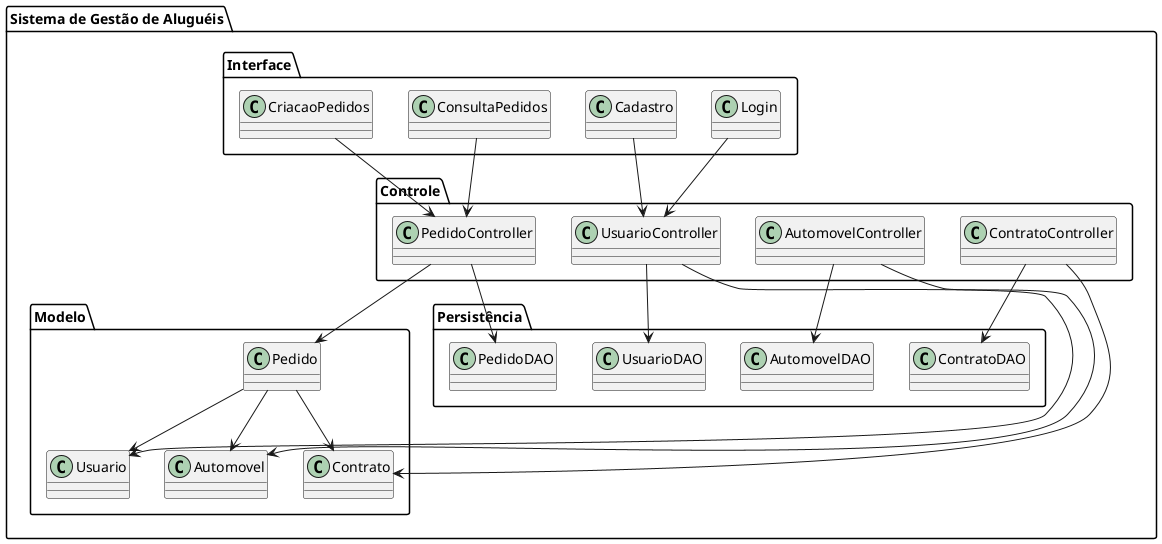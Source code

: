 @startuml

package "Sistema de Gestão de Aluguéis" {
    package "Interface" {
        class Login
        class Cadastro
        class ConsultaPedidos
        class CriacaoPedidos
    }

    package "Controle" {
        class PedidoController
        class UsuarioController
        class AutomovelController
        class ContratoController
    }

    package "Modelo" {
        class Pedido
        class Usuario
        class Automovel
        class Contrato
    }

    package "Persistência" {
        class PedidoDAO
        class UsuarioDAO
        class AutomovelDAO
        class ContratoDAO
    }
}

' Relacionamentos
Login --> UsuarioController
Cadastro --> UsuarioController
ConsultaPedidos --> PedidoController
CriacaoPedidos --> PedidoController

PedidoController --> Pedido
PedidoController --> PedidoDAO
UsuarioController --> Usuario
UsuarioController --> UsuarioDAO
AutomovelController --> Automovel
AutomovelController --> AutomovelDAO
ContratoController --> Contrato
ContratoController --> ContratoDAO

Pedido --> Contrato
Pedido --> Automovel
Pedido --> Usuario

@enduml
